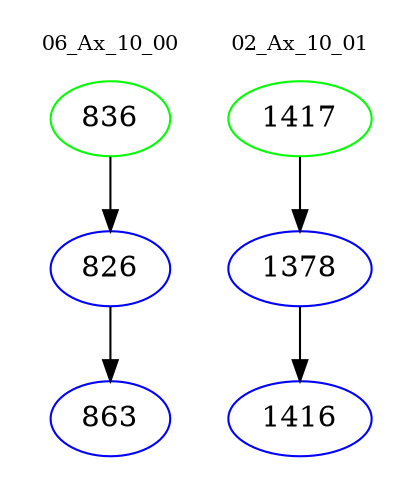 digraph{
subgraph cluster_0 {
color = white
label = "06_Ax_10_00";
fontsize=10;
T0_836 [label="836", color="green"]
T0_836 -> T0_826 [color="black"]
T0_826 [label="826", color="blue"]
T0_826 -> T0_863 [color="black"]
T0_863 [label="863", color="blue"]
}
subgraph cluster_1 {
color = white
label = "02_Ax_10_01";
fontsize=10;
T1_1417 [label="1417", color="green"]
T1_1417 -> T1_1378 [color="black"]
T1_1378 [label="1378", color="blue"]
T1_1378 -> T1_1416 [color="black"]
T1_1416 [label="1416", color="blue"]
}
}
